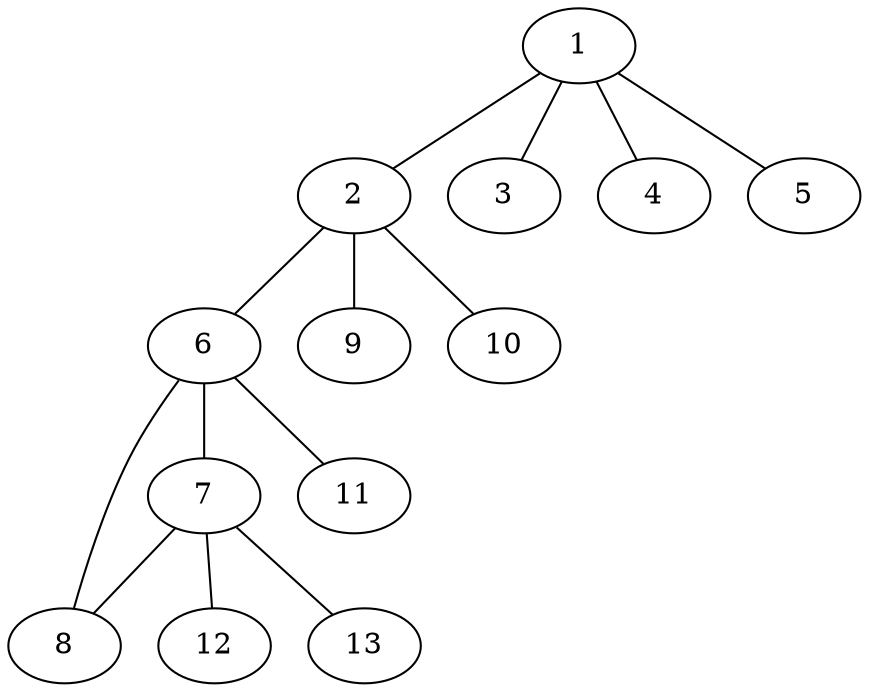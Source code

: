 graph molecule_2341 {
	1	 [chem=C];
	2	 [chem=C];
	1 -- 2	 [valence=1];
	3	 [chem=Cl];
	1 -- 3	 [valence=1];
	4	 [chem=Cl];
	1 -- 4	 [valence=1];
	5	 [chem=Cl];
	1 -- 5	 [valence=1];
	6	 [chem=C];
	2 -- 6	 [valence=1];
	9	 [chem=H];
	2 -- 9	 [valence=1];
	10	 [chem=H];
	2 -- 10	 [valence=1];
	7	 [chem=C];
	6 -- 7	 [valence=1];
	8	 [chem=O];
	6 -- 8	 [valence=1];
	11	 [chem=H];
	6 -- 11	 [valence=1];
	7 -- 8	 [valence=1];
	12	 [chem=H];
	7 -- 12	 [valence=1];
	13	 [chem=H];
	7 -- 13	 [valence=1];
}
